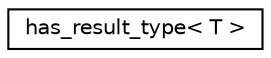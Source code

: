digraph "Graphical Class Hierarchy"
{
  edge [fontname="Helvetica",fontsize="10",labelfontname="Helvetica",labelfontsize="10"];
  node [fontname="Helvetica",fontsize="10",shape=record];
  rankdir="LR";
  Node0 [label="has_result_type\< T \>",height=0.2,width=0.4,color="black", fillcolor="white", style="filled",URL="$structhas__result__type.html"];
}
